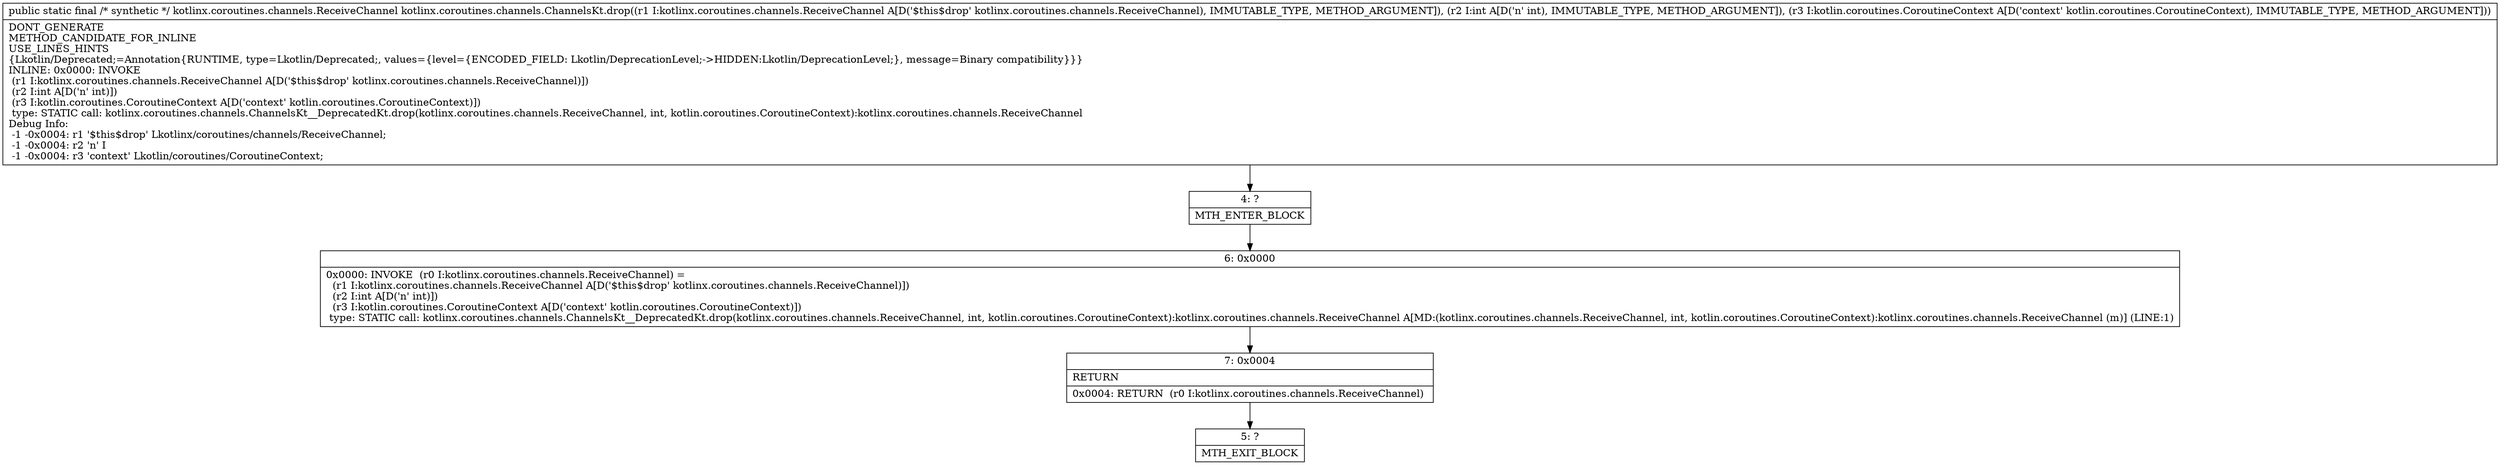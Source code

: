 digraph "CFG forkotlinx.coroutines.channels.ChannelsKt.drop(Lkotlinx\/coroutines\/channels\/ReceiveChannel;ILkotlin\/coroutines\/CoroutineContext;)Lkotlinx\/coroutines\/channels\/ReceiveChannel;" {
Node_4 [shape=record,label="{4\:\ ?|MTH_ENTER_BLOCK\l}"];
Node_6 [shape=record,label="{6\:\ 0x0000|0x0000: INVOKE  (r0 I:kotlinx.coroutines.channels.ReceiveChannel) = \l  (r1 I:kotlinx.coroutines.channels.ReceiveChannel A[D('$this$drop' kotlinx.coroutines.channels.ReceiveChannel)])\l  (r2 I:int A[D('n' int)])\l  (r3 I:kotlin.coroutines.CoroutineContext A[D('context' kotlin.coroutines.CoroutineContext)])\l type: STATIC call: kotlinx.coroutines.channels.ChannelsKt__DeprecatedKt.drop(kotlinx.coroutines.channels.ReceiveChannel, int, kotlin.coroutines.CoroutineContext):kotlinx.coroutines.channels.ReceiveChannel A[MD:(kotlinx.coroutines.channels.ReceiveChannel, int, kotlin.coroutines.CoroutineContext):kotlinx.coroutines.channels.ReceiveChannel (m)] (LINE:1)\l}"];
Node_7 [shape=record,label="{7\:\ 0x0004|RETURN\l|0x0004: RETURN  (r0 I:kotlinx.coroutines.channels.ReceiveChannel) \l}"];
Node_5 [shape=record,label="{5\:\ ?|MTH_EXIT_BLOCK\l}"];
MethodNode[shape=record,label="{public static final \/* synthetic *\/ kotlinx.coroutines.channels.ReceiveChannel kotlinx.coroutines.channels.ChannelsKt.drop((r1 I:kotlinx.coroutines.channels.ReceiveChannel A[D('$this$drop' kotlinx.coroutines.channels.ReceiveChannel), IMMUTABLE_TYPE, METHOD_ARGUMENT]), (r2 I:int A[D('n' int), IMMUTABLE_TYPE, METHOD_ARGUMENT]), (r3 I:kotlin.coroutines.CoroutineContext A[D('context' kotlin.coroutines.CoroutineContext), IMMUTABLE_TYPE, METHOD_ARGUMENT]))  | DONT_GENERATE\lMETHOD_CANDIDATE_FOR_INLINE\lUSE_LINES_HINTS\l\{Lkotlin\/Deprecated;=Annotation\{RUNTIME, type=Lkotlin\/Deprecated;, values=\{level=\{ENCODED_FIELD: Lkotlin\/DeprecationLevel;\-\>HIDDEN:Lkotlin\/DeprecationLevel;\}, message=Binary compatibility\}\}\}\lINLINE: 0x0000: INVOKE  \l  (r1 I:kotlinx.coroutines.channels.ReceiveChannel A[D('$this$drop' kotlinx.coroutines.channels.ReceiveChannel)])\l  (r2 I:int A[D('n' int)])\l  (r3 I:kotlin.coroutines.CoroutineContext A[D('context' kotlin.coroutines.CoroutineContext)])\l type: STATIC call: kotlinx.coroutines.channels.ChannelsKt__DeprecatedKt.drop(kotlinx.coroutines.channels.ReceiveChannel, int, kotlin.coroutines.CoroutineContext):kotlinx.coroutines.channels.ReceiveChannel\lDebug Info:\l  \-1 \-0x0004: r1 '$this$drop' Lkotlinx\/coroutines\/channels\/ReceiveChannel;\l  \-1 \-0x0004: r2 'n' I\l  \-1 \-0x0004: r3 'context' Lkotlin\/coroutines\/CoroutineContext;\l}"];
MethodNode -> Node_4;Node_4 -> Node_6;
Node_6 -> Node_7;
Node_7 -> Node_5;
}

